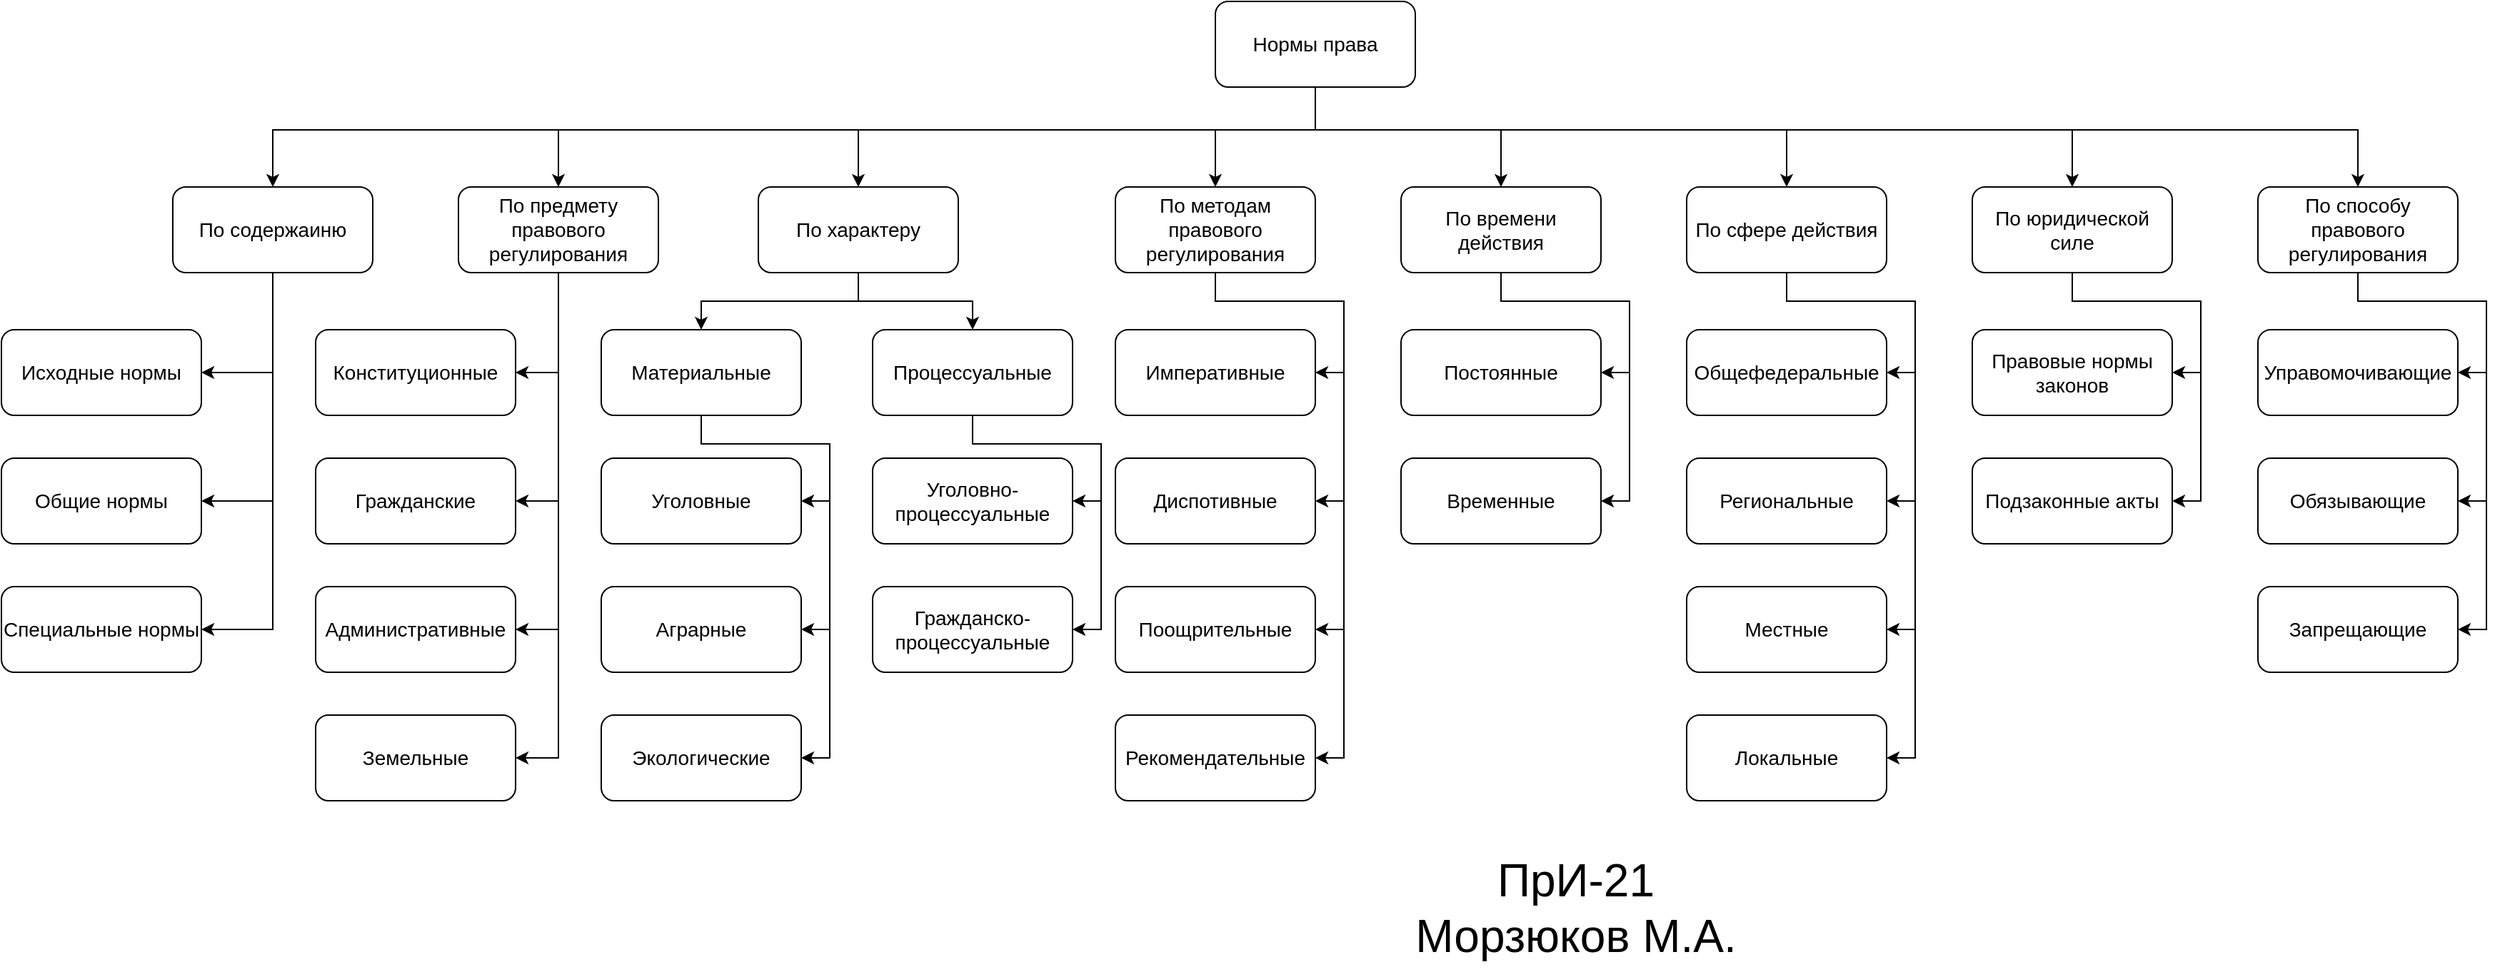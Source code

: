 <mxfile version="24.7.17">
  <diagram name="Страница — 1" id="jtJ6E0JJmObbsnruJacc">
    <mxGraphModel dx="2087" dy="931" grid="0" gridSize="10" guides="1" tooltips="1" connect="1" arrows="1" fold="1" page="0" pageScale="1" pageWidth="827" pageHeight="1169" background="none" math="0" shadow="0">
      <root>
        <mxCell id="0" />
        <mxCell id="1" parent="0" />
        <mxCell id="GCL94RryrftMxqot2WSn-16" value="" style="edgeStyle=orthogonalEdgeStyle;rounded=0;orthogonalLoop=1;jettySize=auto;html=1;exitX=0.5;exitY=1;exitDx=0;exitDy=0;" edge="1" parent="1" source="GCL94RryrftMxqot2WSn-1" target="GCL94RryrftMxqot2WSn-8">
          <mxGeometry relative="1" as="geometry">
            <mxPoint x="820.059" y="110" as="sourcePoint" />
            <Array as="points">
              <mxPoint x="820" y="110" />
              <mxPoint x="950" y="110" />
            </Array>
          </mxGeometry>
        </mxCell>
        <mxCell id="GCL94RryrftMxqot2WSn-17" style="edgeStyle=orthogonalEdgeStyle;rounded=0;orthogonalLoop=1;jettySize=auto;html=1;entryX=0.5;entryY=0;entryDx=0;entryDy=0;exitX=0.5;exitY=1;exitDx=0;exitDy=0;" edge="1" parent="1" source="GCL94RryrftMxqot2WSn-1" target="GCL94RryrftMxqot2WSn-5">
          <mxGeometry relative="1" as="geometry">
            <mxPoint x="820.059" y="110" as="sourcePoint" />
            <Array as="points">
              <mxPoint x="820" y="110" />
              <mxPoint x="750" y="110" />
            </Array>
          </mxGeometry>
        </mxCell>
        <mxCell id="GCL94RryrftMxqot2WSn-18" style="edgeStyle=orthogonalEdgeStyle;rounded=0;orthogonalLoop=1;jettySize=auto;html=1;entryX=0.5;entryY=0;entryDx=0;entryDy=0;exitX=0.5;exitY=1;exitDx=0;exitDy=0;" edge="1" parent="1" source="GCL94RryrftMxqot2WSn-1" target="GCL94RryrftMxqot2WSn-2">
          <mxGeometry relative="1" as="geometry">
            <mxPoint x="750" y="80.059" as="sourcePoint" />
            <mxPoint x="110" y="150" as="targetPoint" />
            <Array as="points">
              <mxPoint x="820" y="110" />
              <mxPoint x="90" y="110" />
            </Array>
          </mxGeometry>
        </mxCell>
        <mxCell id="GCL94RryrftMxqot2WSn-19" style="edgeStyle=orthogonalEdgeStyle;rounded=0;orthogonalLoop=1;jettySize=auto;html=1;entryX=0.5;entryY=0;entryDx=0;entryDy=0;" edge="1" parent="1" target="GCL94RryrftMxqot2WSn-3">
          <mxGeometry relative="1" as="geometry">
            <mxPoint x="820.059" y="110" as="sourcePoint" />
            <Array as="points">
              <mxPoint x="290" y="110" />
            </Array>
          </mxGeometry>
        </mxCell>
        <mxCell id="GCL94RryrftMxqot2WSn-20" style="edgeStyle=orthogonalEdgeStyle;rounded=0;orthogonalLoop=1;jettySize=auto;html=1;entryX=0.5;entryY=0;entryDx=0;entryDy=0;" edge="1" parent="1" target="GCL94RryrftMxqot2WSn-4">
          <mxGeometry relative="1" as="geometry">
            <mxPoint x="820.059" y="110" as="sourcePoint" />
            <Array as="points">
              <mxPoint x="500" y="110" />
            </Array>
          </mxGeometry>
        </mxCell>
        <mxCell id="GCL94RryrftMxqot2WSn-21" style="edgeStyle=orthogonalEdgeStyle;rounded=0;orthogonalLoop=1;jettySize=auto;html=1;entryX=0.5;entryY=0;entryDx=0;entryDy=0;" edge="1" parent="1" target="GCL94RryrftMxqot2WSn-9">
          <mxGeometry relative="1" as="geometry">
            <mxPoint x="820.059" y="110" as="sourcePoint" />
            <Array as="points">
              <mxPoint x="1150" y="110" />
            </Array>
          </mxGeometry>
        </mxCell>
        <mxCell id="GCL94RryrftMxqot2WSn-22" style="edgeStyle=orthogonalEdgeStyle;rounded=0;orthogonalLoop=1;jettySize=auto;html=1;entryX=0.5;entryY=0;entryDx=0;entryDy=0;" edge="1" parent="1" target="GCL94RryrftMxqot2WSn-10">
          <mxGeometry relative="1" as="geometry">
            <mxPoint x="820.059" y="110" as="sourcePoint" />
            <Array as="points">
              <mxPoint x="1350" y="110" />
            </Array>
          </mxGeometry>
        </mxCell>
        <mxCell id="GCL94RryrftMxqot2WSn-23" style="edgeStyle=orthogonalEdgeStyle;rounded=0;orthogonalLoop=1;jettySize=auto;html=1;entryX=0.5;entryY=0;entryDx=0;entryDy=0;" edge="1" parent="1" target="GCL94RryrftMxqot2WSn-11">
          <mxGeometry relative="1" as="geometry">
            <mxPoint x="820.059" y="110" as="sourcePoint" />
            <Array as="points">
              <mxPoint x="1550" y="110" />
            </Array>
          </mxGeometry>
        </mxCell>
        <mxCell id="GCL94RryrftMxqot2WSn-1" value="&lt;font style=&quot;font-size: 14px;&quot;&gt;Нормы права&lt;/font&gt;" style="rounded=1;whiteSpace=wrap;html=1;" vertex="1" parent="1">
          <mxGeometry x="750" y="20" width="140" height="60" as="geometry" />
        </mxCell>
        <mxCell id="GCL94RryrftMxqot2WSn-25" style="edgeStyle=orthogonalEdgeStyle;rounded=0;orthogonalLoop=1;jettySize=auto;html=1;entryX=1;entryY=0.5;entryDx=0;entryDy=0;" edge="1" parent="1" source="GCL94RryrftMxqot2WSn-2" target="GCL94RryrftMxqot2WSn-13">
          <mxGeometry relative="1" as="geometry" />
        </mxCell>
        <mxCell id="GCL94RryrftMxqot2WSn-26" style="edgeStyle=orthogonalEdgeStyle;rounded=0;orthogonalLoop=1;jettySize=auto;html=1;entryX=1;entryY=0.5;entryDx=0;entryDy=0;" edge="1" parent="1" source="GCL94RryrftMxqot2WSn-2" target="GCL94RryrftMxqot2WSn-14">
          <mxGeometry relative="1" as="geometry" />
        </mxCell>
        <mxCell id="GCL94RryrftMxqot2WSn-27" style="edgeStyle=orthogonalEdgeStyle;rounded=0;orthogonalLoop=1;jettySize=auto;html=1;entryX=1;entryY=0.5;entryDx=0;entryDy=0;" edge="1" parent="1" source="GCL94RryrftMxqot2WSn-2" target="GCL94RryrftMxqot2WSn-15">
          <mxGeometry relative="1" as="geometry" />
        </mxCell>
        <mxCell id="GCL94RryrftMxqot2WSn-2" value="&lt;font style=&quot;font-size: 14px;&quot;&gt;По содержаиню&lt;/font&gt;" style="rounded=1;whiteSpace=wrap;html=1;" vertex="1" parent="1">
          <mxGeometry x="20" y="150" width="140" height="60" as="geometry" />
        </mxCell>
        <mxCell id="GCL94RryrftMxqot2WSn-34" style="edgeStyle=orthogonalEdgeStyle;rounded=0;orthogonalLoop=1;jettySize=auto;html=1;entryX=1;entryY=0.5;entryDx=0;entryDy=0;" edge="1" parent="1" source="GCL94RryrftMxqot2WSn-3" target="GCL94RryrftMxqot2WSn-28">
          <mxGeometry relative="1" as="geometry" />
        </mxCell>
        <mxCell id="GCL94RryrftMxqot2WSn-35" style="edgeStyle=orthogonalEdgeStyle;rounded=0;orthogonalLoop=1;jettySize=auto;html=1;entryX=1;entryY=0.5;entryDx=0;entryDy=0;" edge="1" parent="1" source="GCL94RryrftMxqot2WSn-3" target="GCL94RryrftMxqot2WSn-29">
          <mxGeometry relative="1" as="geometry" />
        </mxCell>
        <mxCell id="GCL94RryrftMxqot2WSn-36" style="edgeStyle=orthogonalEdgeStyle;rounded=0;orthogonalLoop=1;jettySize=auto;html=1;entryX=1;entryY=0.5;entryDx=0;entryDy=0;" edge="1" parent="1" source="GCL94RryrftMxqot2WSn-3" target="GCL94RryrftMxqot2WSn-30">
          <mxGeometry relative="1" as="geometry" />
        </mxCell>
        <mxCell id="GCL94RryrftMxqot2WSn-37" style="edgeStyle=orthogonalEdgeStyle;rounded=0;orthogonalLoop=1;jettySize=auto;html=1;entryX=1;entryY=0.5;entryDx=0;entryDy=0;" edge="1" parent="1" source="GCL94RryrftMxqot2WSn-3" target="GCL94RryrftMxqot2WSn-31">
          <mxGeometry relative="1" as="geometry" />
        </mxCell>
        <mxCell id="GCL94RryrftMxqot2WSn-3" value="&lt;font style=&quot;font-size: 14px;&quot;&gt;По предмету правового регулирования&lt;/font&gt;" style="rounded=1;whiteSpace=wrap;html=1;" vertex="1" parent="1">
          <mxGeometry x="220" y="150" width="140" height="60" as="geometry" />
        </mxCell>
        <mxCell id="GCL94RryrftMxqot2WSn-40" style="edgeStyle=orthogonalEdgeStyle;rounded=0;orthogonalLoop=1;jettySize=auto;html=1;entryX=0.5;entryY=0;entryDx=0;entryDy=0;" edge="1" parent="1" source="GCL94RryrftMxqot2WSn-4" target="GCL94RryrftMxqot2WSn-38">
          <mxGeometry relative="1" as="geometry">
            <Array as="points">
              <mxPoint x="500" y="230" />
              <mxPoint x="390" y="230" />
            </Array>
          </mxGeometry>
        </mxCell>
        <mxCell id="GCL94RryrftMxqot2WSn-41" style="edgeStyle=orthogonalEdgeStyle;rounded=0;orthogonalLoop=1;jettySize=auto;html=1;entryX=0.5;entryY=0;entryDx=0;entryDy=0;" edge="1" parent="1" source="GCL94RryrftMxqot2WSn-4" target="GCL94RryrftMxqot2WSn-39">
          <mxGeometry relative="1" as="geometry" />
        </mxCell>
        <mxCell id="GCL94RryrftMxqot2WSn-4" value="&lt;font style=&quot;font-size: 14px;&quot;&gt;По характеру&lt;/font&gt;" style="rounded=1;whiteSpace=wrap;html=1;" vertex="1" parent="1">
          <mxGeometry x="430" y="150" width="140" height="60" as="geometry" />
        </mxCell>
        <mxCell id="GCL94RryrftMxqot2WSn-56" style="edgeStyle=orthogonalEdgeStyle;rounded=0;orthogonalLoop=1;jettySize=auto;html=1;entryX=1;entryY=0.5;entryDx=0;entryDy=0;" edge="1" parent="1" source="GCL94RryrftMxqot2WSn-5" target="GCL94RryrftMxqot2WSn-52">
          <mxGeometry relative="1" as="geometry" />
        </mxCell>
        <mxCell id="GCL94RryrftMxqot2WSn-57" style="edgeStyle=orthogonalEdgeStyle;rounded=0;orthogonalLoop=1;jettySize=auto;html=1;entryX=1;entryY=0.5;entryDx=0;entryDy=0;" edge="1" parent="1" source="GCL94RryrftMxqot2WSn-5" target="GCL94RryrftMxqot2WSn-53">
          <mxGeometry relative="1" as="geometry">
            <Array as="points">
              <mxPoint x="750" y="230" />
              <mxPoint x="840" y="230" />
              <mxPoint x="840" y="370" />
            </Array>
          </mxGeometry>
        </mxCell>
        <mxCell id="GCL94RryrftMxqot2WSn-58" style="edgeStyle=orthogonalEdgeStyle;rounded=0;orthogonalLoop=1;jettySize=auto;html=1;entryX=1;entryY=0.5;entryDx=0;entryDy=0;" edge="1" parent="1" source="GCL94RryrftMxqot2WSn-5" target="GCL94RryrftMxqot2WSn-54">
          <mxGeometry relative="1" as="geometry">
            <Array as="points">
              <mxPoint x="750" y="230" />
              <mxPoint x="840" y="230" />
              <mxPoint x="840" y="460" />
            </Array>
          </mxGeometry>
        </mxCell>
        <mxCell id="GCL94RryrftMxqot2WSn-59" style="edgeStyle=orthogonalEdgeStyle;rounded=0;orthogonalLoop=1;jettySize=auto;html=1;entryX=1;entryY=0.5;entryDx=0;entryDy=0;" edge="1" parent="1" source="GCL94RryrftMxqot2WSn-5" target="GCL94RryrftMxqot2WSn-55">
          <mxGeometry relative="1" as="geometry">
            <Array as="points">
              <mxPoint x="750" y="230" />
              <mxPoint x="840" y="230" />
              <mxPoint x="840" y="550" />
            </Array>
          </mxGeometry>
        </mxCell>
        <mxCell id="GCL94RryrftMxqot2WSn-5" value="&lt;font style=&quot;font-size: 14px;&quot;&gt;По методам правового регулирования&lt;/font&gt;" style="rounded=1;whiteSpace=wrap;html=1;" vertex="1" parent="1">
          <mxGeometry x="680" y="150" width="140" height="60" as="geometry" />
        </mxCell>
        <mxCell id="GCL94RryrftMxqot2WSn-62" style="edgeStyle=orthogonalEdgeStyle;rounded=0;orthogonalLoop=1;jettySize=auto;html=1;entryX=1;entryY=0.5;entryDx=0;entryDy=0;" edge="1" parent="1" source="GCL94RryrftMxqot2WSn-8" target="GCL94RryrftMxqot2WSn-60">
          <mxGeometry relative="1" as="geometry" />
        </mxCell>
        <mxCell id="GCL94RryrftMxqot2WSn-63" style="edgeStyle=orthogonalEdgeStyle;rounded=0;orthogonalLoop=1;jettySize=auto;html=1;entryX=1;entryY=0.5;entryDx=0;entryDy=0;" edge="1" parent="1" source="GCL94RryrftMxqot2WSn-8" target="GCL94RryrftMxqot2WSn-61">
          <mxGeometry relative="1" as="geometry">
            <Array as="points">
              <mxPoint x="950" y="230" />
              <mxPoint x="1040" y="230" />
              <mxPoint x="1040" y="370" />
            </Array>
          </mxGeometry>
        </mxCell>
        <mxCell id="GCL94RryrftMxqot2WSn-8" value="&lt;font style=&quot;font-size: 14px;&quot;&gt;По времени действия&lt;/font&gt;" style="rounded=1;whiteSpace=wrap;html=1;" vertex="1" parent="1">
          <mxGeometry x="880" y="150" width="140" height="60" as="geometry" />
        </mxCell>
        <mxCell id="GCL94RryrftMxqot2WSn-69" style="edgeStyle=orthogonalEdgeStyle;rounded=0;orthogonalLoop=1;jettySize=auto;html=1;entryX=1;entryY=0.5;entryDx=0;entryDy=0;" edge="1" parent="1" source="GCL94RryrftMxqot2WSn-9" target="GCL94RryrftMxqot2WSn-64">
          <mxGeometry relative="1" as="geometry" />
        </mxCell>
        <mxCell id="GCL94RryrftMxqot2WSn-70" style="edgeStyle=orthogonalEdgeStyle;rounded=0;orthogonalLoop=1;jettySize=auto;html=1;entryX=1;entryY=0.5;entryDx=0;entryDy=0;" edge="1" parent="1" source="GCL94RryrftMxqot2WSn-9" target="GCL94RryrftMxqot2WSn-65">
          <mxGeometry relative="1" as="geometry">
            <Array as="points">
              <mxPoint x="1150" y="230" />
              <mxPoint x="1240" y="230" />
              <mxPoint x="1240" y="370" />
            </Array>
          </mxGeometry>
        </mxCell>
        <mxCell id="GCL94RryrftMxqot2WSn-71" style="edgeStyle=orthogonalEdgeStyle;rounded=0;orthogonalLoop=1;jettySize=auto;html=1;entryX=1;entryY=0.5;entryDx=0;entryDy=0;" edge="1" parent="1" source="GCL94RryrftMxqot2WSn-9" target="GCL94RryrftMxqot2WSn-67">
          <mxGeometry relative="1" as="geometry">
            <Array as="points">
              <mxPoint x="1150" y="230" />
              <mxPoint x="1240" y="230" />
              <mxPoint x="1240" y="460" />
            </Array>
          </mxGeometry>
        </mxCell>
        <mxCell id="GCL94RryrftMxqot2WSn-72" style="edgeStyle=orthogonalEdgeStyle;rounded=0;orthogonalLoop=1;jettySize=auto;html=1;entryX=1;entryY=0.5;entryDx=0;entryDy=0;" edge="1" parent="1" source="GCL94RryrftMxqot2WSn-9" target="GCL94RryrftMxqot2WSn-68">
          <mxGeometry relative="1" as="geometry">
            <Array as="points">
              <mxPoint x="1150" y="230" />
              <mxPoint x="1240" y="230" />
              <mxPoint x="1240" y="550" />
            </Array>
          </mxGeometry>
        </mxCell>
        <mxCell id="GCL94RryrftMxqot2WSn-9" value="&lt;font style=&quot;font-size: 14px;&quot;&gt;По сфере действия&lt;/font&gt;" style="rounded=1;whiteSpace=wrap;html=1;" vertex="1" parent="1">
          <mxGeometry x="1080" y="150" width="140" height="60" as="geometry" />
        </mxCell>
        <mxCell id="GCL94RryrftMxqot2WSn-75" style="edgeStyle=orthogonalEdgeStyle;rounded=0;orthogonalLoop=1;jettySize=auto;html=1;entryX=1;entryY=0.5;entryDx=0;entryDy=0;" edge="1" parent="1" source="GCL94RryrftMxqot2WSn-10" target="GCL94RryrftMxqot2WSn-73">
          <mxGeometry relative="1" as="geometry" />
        </mxCell>
        <mxCell id="GCL94RryrftMxqot2WSn-76" style="edgeStyle=orthogonalEdgeStyle;rounded=0;orthogonalLoop=1;jettySize=auto;html=1;entryX=1;entryY=0.5;entryDx=0;entryDy=0;" edge="1" parent="1" source="GCL94RryrftMxqot2WSn-10" target="GCL94RryrftMxqot2WSn-74">
          <mxGeometry relative="1" as="geometry">
            <Array as="points">
              <mxPoint x="1350" y="230" />
              <mxPoint x="1440" y="230" />
              <mxPoint x="1440" y="370" />
            </Array>
          </mxGeometry>
        </mxCell>
        <mxCell id="GCL94RryrftMxqot2WSn-10" value="&lt;span style=&quot;font-size: 14px;&quot;&gt;По юридической силе&lt;/span&gt;" style="rounded=1;whiteSpace=wrap;html=1;" vertex="1" parent="1">
          <mxGeometry x="1280" y="150" width="140" height="60" as="geometry" />
        </mxCell>
        <mxCell id="GCL94RryrftMxqot2WSn-81" style="edgeStyle=orthogonalEdgeStyle;rounded=0;orthogonalLoop=1;jettySize=auto;html=1;entryX=1;entryY=0.5;entryDx=0;entryDy=0;" edge="1" parent="1" source="GCL94RryrftMxqot2WSn-11" target="GCL94RryrftMxqot2WSn-77">
          <mxGeometry relative="1" as="geometry" />
        </mxCell>
        <mxCell id="GCL94RryrftMxqot2WSn-82" style="edgeStyle=orthogonalEdgeStyle;rounded=0;orthogonalLoop=1;jettySize=auto;html=1;entryX=1;entryY=0.5;entryDx=0;entryDy=0;" edge="1" parent="1" source="GCL94RryrftMxqot2WSn-11" target="GCL94RryrftMxqot2WSn-78">
          <mxGeometry relative="1" as="geometry">
            <Array as="points">
              <mxPoint x="1550" y="230" />
              <mxPoint x="1640" y="230" />
              <mxPoint x="1640" y="370" />
            </Array>
          </mxGeometry>
        </mxCell>
        <mxCell id="GCL94RryrftMxqot2WSn-83" style="edgeStyle=orthogonalEdgeStyle;rounded=0;orthogonalLoop=1;jettySize=auto;html=1;entryX=1;entryY=0.5;entryDx=0;entryDy=0;" edge="1" parent="1" source="GCL94RryrftMxqot2WSn-11" target="GCL94RryrftMxqot2WSn-79">
          <mxGeometry relative="1" as="geometry">
            <Array as="points">
              <mxPoint x="1550" y="230" />
              <mxPoint x="1640" y="230" />
              <mxPoint x="1640" y="460" />
            </Array>
          </mxGeometry>
        </mxCell>
        <mxCell id="GCL94RryrftMxqot2WSn-11" value="&lt;span style=&quot;font-size: 14px;&quot;&gt;По способу правового регулирования&lt;/span&gt;" style="rounded=1;whiteSpace=wrap;html=1;" vertex="1" parent="1">
          <mxGeometry x="1480" y="150" width="140" height="60" as="geometry" />
        </mxCell>
        <mxCell id="GCL94RryrftMxqot2WSn-13" value="&lt;font style=&quot;font-size: 14px;&quot;&gt;Исходные нормы&lt;/font&gt;" style="rounded=1;whiteSpace=wrap;html=1;" vertex="1" parent="1">
          <mxGeometry x="-100" y="250" width="140" height="60" as="geometry" />
        </mxCell>
        <mxCell id="GCL94RryrftMxqot2WSn-14" value="&lt;font style=&quot;font-size: 14px;&quot;&gt;Общие нормы&lt;/font&gt;" style="rounded=1;whiteSpace=wrap;html=1;" vertex="1" parent="1">
          <mxGeometry x="-100" y="340" width="140" height="60" as="geometry" />
        </mxCell>
        <mxCell id="GCL94RryrftMxqot2WSn-15" value="&lt;font style=&quot;font-size: 14px;&quot;&gt;Специальные нормы&lt;/font&gt;" style="rounded=1;whiteSpace=wrap;html=1;" vertex="1" parent="1">
          <mxGeometry x="-100" y="430" width="140" height="60" as="geometry" />
        </mxCell>
        <mxCell id="GCL94RryrftMxqot2WSn-28" value="&lt;font style=&quot;font-size: 14px;&quot;&gt;Конституционные&lt;/font&gt;" style="rounded=1;whiteSpace=wrap;html=1;" vertex="1" parent="1">
          <mxGeometry x="120" y="250" width="140" height="60" as="geometry" />
        </mxCell>
        <mxCell id="GCL94RryrftMxqot2WSn-29" value="&lt;font style=&quot;font-size: 14px;&quot;&gt;Гражданские&lt;/font&gt;" style="rounded=1;whiteSpace=wrap;html=1;" vertex="1" parent="1">
          <mxGeometry x="120" y="340" width="140" height="60" as="geometry" />
        </mxCell>
        <mxCell id="GCL94RryrftMxqot2WSn-30" value="&lt;font style=&quot;font-size: 14px;&quot;&gt;Административные&lt;/font&gt;" style="rounded=1;whiteSpace=wrap;html=1;" vertex="1" parent="1">
          <mxGeometry x="120" y="430" width="140" height="60" as="geometry" />
        </mxCell>
        <mxCell id="GCL94RryrftMxqot2WSn-31" value="&lt;font style=&quot;font-size: 14px;&quot;&gt;Земельные&lt;/font&gt;" style="rounded=1;whiteSpace=wrap;html=1;" vertex="1" parent="1">
          <mxGeometry x="120" y="520" width="140" height="60" as="geometry" />
        </mxCell>
        <mxCell id="GCL94RryrftMxqot2WSn-45" style="edgeStyle=orthogonalEdgeStyle;rounded=0;orthogonalLoop=1;jettySize=auto;html=1;entryX=1;entryY=0.5;entryDx=0;entryDy=0;" edge="1" parent="1" source="GCL94RryrftMxqot2WSn-38" target="GCL94RryrftMxqot2WSn-42">
          <mxGeometry relative="1" as="geometry">
            <Array as="points">
              <mxPoint x="390" y="330" />
              <mxPoint x="480" y="330" />
              <mxPoint x="480" y="370" />
            </Array>
          </mxGeometry>
        </mxCell>
        <mxCell id="GCL94RryrftMxqot2WSn-46" style="edgeStyle=orthogonalEdgeStyle;rounded=0;orthogonalLoop=1;jettySize=auto;html=1;entryX=1;entryY=0.5;entryDx=0;entryDy=0;" edge="1" parent="1" source="GCL94RryrftMxqot2WSn-38" target="GCL94RryrftMxqot2WSn-43">
          <mxGeometry relative="1" as="geometry">
            <Array as="points">
              <mxPoint x="390" y="330" />
              <mxPoint x="480" y="330" />
              <mxPoint x="480" y="460" />
            </Array>
          </mxGeometry>
        </mxCell>
        <mxCell id="GCL94RryrftMxqot2WSn-47" style="edgeStyle=orthogonalEdgeStyle;rounded=0;orthogonalLoop=1;jettySize=auto;html=1;entryX=1;entryY=0.5;entryDx=0;entryDy=0;" edge="1" parent="1" source="GCL94RryrftMxqot2WSn-38" target="GCL94RryrftMxqot2WSn-44">
          <mxGeometry relative="1" as="geometry">
            <Array as="points">
              <mxPoint x="390" y="330" />
              <mxPoint x="480" y="330" />
              <mxPoint x="480" y="550" />
            </Array>
          </mxGeometry>
        </mxCell>
        <mxCell id="GCL94RryrftMxqot2WSn-38" value="&lt;font style=&quot;font-size: 14px;&quot;&gt;Материальные&lt;/font&gt;" style="rounded=1;whiteSpace=wrap;html=1;" vertex="1" parent="1">
          <mxGeometry x="320" y="250" width="140" height="60" as="geometry" />
        </mxCell>
        <mxCell id="GCL94RryrftMxqot2WSn-50" style="edgeStyle=orthogonalEdgeStyle;rounded=0;orthogonalLoop=1;jettySize=auto;html=1;entryX=1;entryY=0.5;entryDx=0;entryDy=0;" edge="1" parent="1" source="GCL94RryrftMxqot2WSn-39" target="GCL94RryrftMxqot2WSn-48">
          <mxGeometry relative="1" as="geometry" />
        </mxCell>
        <mxCell id="GCL94RryrftMxqot2WSn-51" style="edgeStyle=orthogonalEdgeStyle;rounded=0;orthogonalLoop=1;jettySize=auto;html=1;entryX=1;entryY=0.5;entryDx=0;entryDy=0;" edge="1" parent="1" source="GCL94RryrftMxqot2WSn-39" target="GCL94RryrftMxqot2WSn-49">
          <mxGeometry relative="1" as="geometry">
            <Array as="points">
              <mxPoint x="580" y="330" />
              <mxPoint x="670" y="330" />
              <mxPoint x="670" y="460" />
            </Array>
          </mxGeometry>
        </mxCell>
        <mxCell id="GCL94RryrftMxqot2WSn-39" value="&lt;font style=&quot;font-size: 14px;&quot;&gt;Процессуальные&lt;/font&gt;" style="rounded=1;whiteSpace=wrap;html=1;" vertex="1" parent="1">
          <mxGeometry x="510" y="250" width="140" height="60" as="geometry" />
        </mxCell>
        <mxCell id="GCL94RryrftMxqot2WSn-42" value="&lt;font style=&quot;font-size: 14px;&quot;&gt;Уголовные&lt;/font&gt;" style="rounded=1;whiteSpace=wrap;html=1;" vertex="1" parent="1">
          <mxGeometry x="320" y="340" width="140" height="60" as="geometry" />
        </mxCell>
        <mxCell id="GCL94RryrftMxqot2WSn-43" value="&lt;font style=&quot;font-size: 14px;&quot;&gt;Аграрные&lt;/font&gt;" style="rounded=1;whiteSpace=wrap;html=1;" vertex="1" parent="1">
          <mxGeometry x="320" y="430" width="140" height="60" as="geometry" />
        </mxCell>
        <mxCell id="GCL94RryrftMxqot2WSn-44" value="&lt;font style=&quot;font-size: 14px;&quot;&gt;Экологические&lt;/font&gt;" style="rounded=1;whiteSpace=wrap;html=1;" vertex="1" parent="1">
          <mxGeometry x="320" y="520" width="140" height="60" as="geometry" />
        </mxCell>
        <mxCell id="GCL94RryrftMxqot2WSn-48" value="&lt;font style=&quot;font-size: 14px;&quot;&gt;Уголовно-процессуальные&lt;/font&gt;" style="rounded=1;whiteSpace=wrap;html=1;" vertex="1" parent="1">
          <mxGeometry x="510" y="340" width="140" height="60" as="geometry" />
        </mxCell>
        <mxCell id="GCL94RryrftMxqot2WSn-49" value="&lt;font style=&quot;font-size: 14px;&quot;&gt;Гражданско-процессуальные&lt;/font&gt;" style="rounded=1;whiteSpace=wrap;html=1;" vertex="1" parent="1">
          <mxGeometry x="510" y="430" width="140" height="60" as="geometry" />
        </mxCell>
        <mxCell id="GCL94RryrftMxqot2WSn-52" value="&lt;font style=&quot;font-size: 14px;&quot;&gt;Императивные&lt;/font&gt;" style="rounded=1;whiteSpace=wrap;html=1;" vertex="1" parent="1">
          <mxGeometry x="680" y="250" width="140" height="60" as="geometry" />
        </mxCell>
        <mxCell id="GCL94RryrftMxqot2WSn-53" value="&lt;font style=&quot;font-size: 14px;&quot;&gt;Диспотивные&lt;/font&gt;" style="rounded=1;whiteSpace=wrap;html=1;" vertex="1" parent="1">
          <mxGeometry x="680" y="340" width="140" height="60" as="geometry" />
        </mxCell>
        <mxCell id="GCL94RryrftMxqot2WSn-54" value="&lt;font style=&quot;font-size: 14px;&quot;&gt;Поощрительные&lt;/font&gt;" style="rounded=1;whiteSpace=wrap;html=1;" vertex="1" parent="1">
          <mxGeometry x="680" y="430" width="140" height="60" as="geometry" />
        </mxCell>
        <mxCell id="GCL94RryrftMxqot2WSn-55" value="&lt;font style=&quot;font-size: 14px;&quot;&gt;Рекомендательные&lt;/font&gt;" style="rounded=1;whiteSpace=wrap;html=1;" vertex="1" parent="1">
          <mxGeometry x="680" y="520" width="140" height="60" as="geometry" />
        </mxCell>
        <mxCell id="GCL94RryrftMxqot2WSn-60" value="&lt;font style=&quot;font-size: 14px;&quot;&gt;Постоянные&lt;/font&gt;" style="rounded=1;whiteSpace=wrap;html=1;" vertex="1" parent="1">
          <mxGeometry x="880" y="250" width="140" height="60" as="geometry" />
        </mxCell>
        <mxCell id="GCL94RryrftMxqot2WSn-61" value="&lt;font style=&quot;font-size: 14px;&quot;&gt;Временные&lt;/font&gt;" style="rounded=1;whiteSpace=wrap;html=1;" vertex="1" parent="1">
          <mxGeometry x="880" y="340" width="140" height="60" as="geometry" />
        </mxCell>
        <mxCell id="GCL94RryrftMxqot2WSn-64" value="&lt;font style=&quot;font-size: 14px;&quot;&gt;Общефедеральные&lt;/font&gt;" style="rounded=1;whiteSpace=wrap;html=1;" vertex="1" parent="1">
          <mxGeometry x="1080" y="250" width="140" height="60" as="geometry" />
        </mxCell>
        <mxCell id="GCL94RryrftMxqot2WSn-65" value="&lt;font style=&quot;font-size: 14px;&quot;&gt;Региональные&lt;/font&gt;" style="rounded=1;whiteSpace=wrap;html=1;" vertex="1" parent="1">
          <mxGeometry x="1080" y="340" width="140" height="60" as="geometry" />
        </mxCell>
        <mxCell id="GCL94RryrftMxqot2WSn-67" value="&lt;font style=&quot;font-size: 14px;&quot;&gt;Местные&lt;/font&gt;" style="rounded=1;whiteSpace=wrap;html=1;" vertex="1" parent="1">
          <mxGeometry x="1080" y="430" width="140" height="60" as="geometry" />
        </mxCell>
        <mxCell id="GCL94RryrftMxqot2WSn-68" value="&lt;span style=&quot;font-size: 14px;&quot;&gt;Локальные&lt;/span&gt;" style="rounded=1;whiteSpace=wrap;html=1;" vertex="1" parent="1">
          <mxGeometry x="1080" y="520" width="140" height="60" as="geometry" />
        </mxCell>
        <mxCell id="GCL94RryrftMxqot2WSn-73" value="&lt;font style=&quot;font-size: 14px;&quot;&gt;Правовые нормы законов&lt;/font&gt;" style="rounded=1;whiteSpace=wrap;html=1;" vertex="1" parent="1">
          <mxGeometry x="1280" y="250" width="140" height="60" as="geometry" />
        </mxCell>
        <mxCell id="GCL94RryrftMxqot2WSn-74" value="&lt;font style=&quot;font-size: 14px;&quot;&gt;Подзаконные акты&lt;/font&gt;" style="rounded=1;whiteSpace=wrap;html=1;" vertex="1" parent="1">
          <mxGeometry x="1280" y="340" width="140" height="60" as="geometry" />
        </mxCell>
        <mxCell id="GCL94RryrftMxqot2WSn-77" value="&lt;font style=&quot;font-size: 14px;&quot;&gt;Управомочивающие&lt;/font&gt;" style="rounded=1;whiteSpace=wrap;html=1;" vertex="1" parent="1">
          <mxGeometry x="1480" y="250" width="140" height="60" as="geometry" />
        </mxCell>
        <mxCell id="GCL94RryrftMxqot2WSn-78" value="&lt;font style=&quot;font-size: 14px;&quot;&gt;Обязывающие&lt;/font&gt;" style="rounded=1;whiteSpace=wrap;html=1;" vertex="1" parent="1">
          <mxGeometry x="1480" y="340" width="140" height="60" as="geometry" />
        </mxCell>
        <mxCell id="GCL94RryrftMxqot2WSn-79" value="&lt;font style=&quot;font-size: 14px;&quot;&gt;Запрещающие&lt;/font&gt;" style="rounded=1;whiteSpace=wrap;html=1;" vertex="1" parent="1">
          <mxGeometry x="1480" y="430" width="140" height="60" as="geometry" />
        </mxCell>
        <mxCell id="GCL94RryrftMxqot2WSn-84" value="&lt;font style=&quot;font-size: 32px;&quot;&gt;ПрИ-21&lt;/font&gt;&lt;div style=&quot;font-size: 32px;&quot;&gt;&lt;font style=&quot;font-size: 32px;&quot;&gt;Морзюков М.А.&lt;/font&gt;&lt;/div&gt;" style="text;html=1;align=center;verticalAlign=middle;resizable=0;points=[];autosize=1;strokeColor=none;fillColor=none;" vertex="1" parent="1">
          <mxGeometry x="880" y="610" width="243" height="89" as="geometry" />
        </mxCell>
      </root>
    </mxGraphModel>
  </diagram>
</mxfile>
